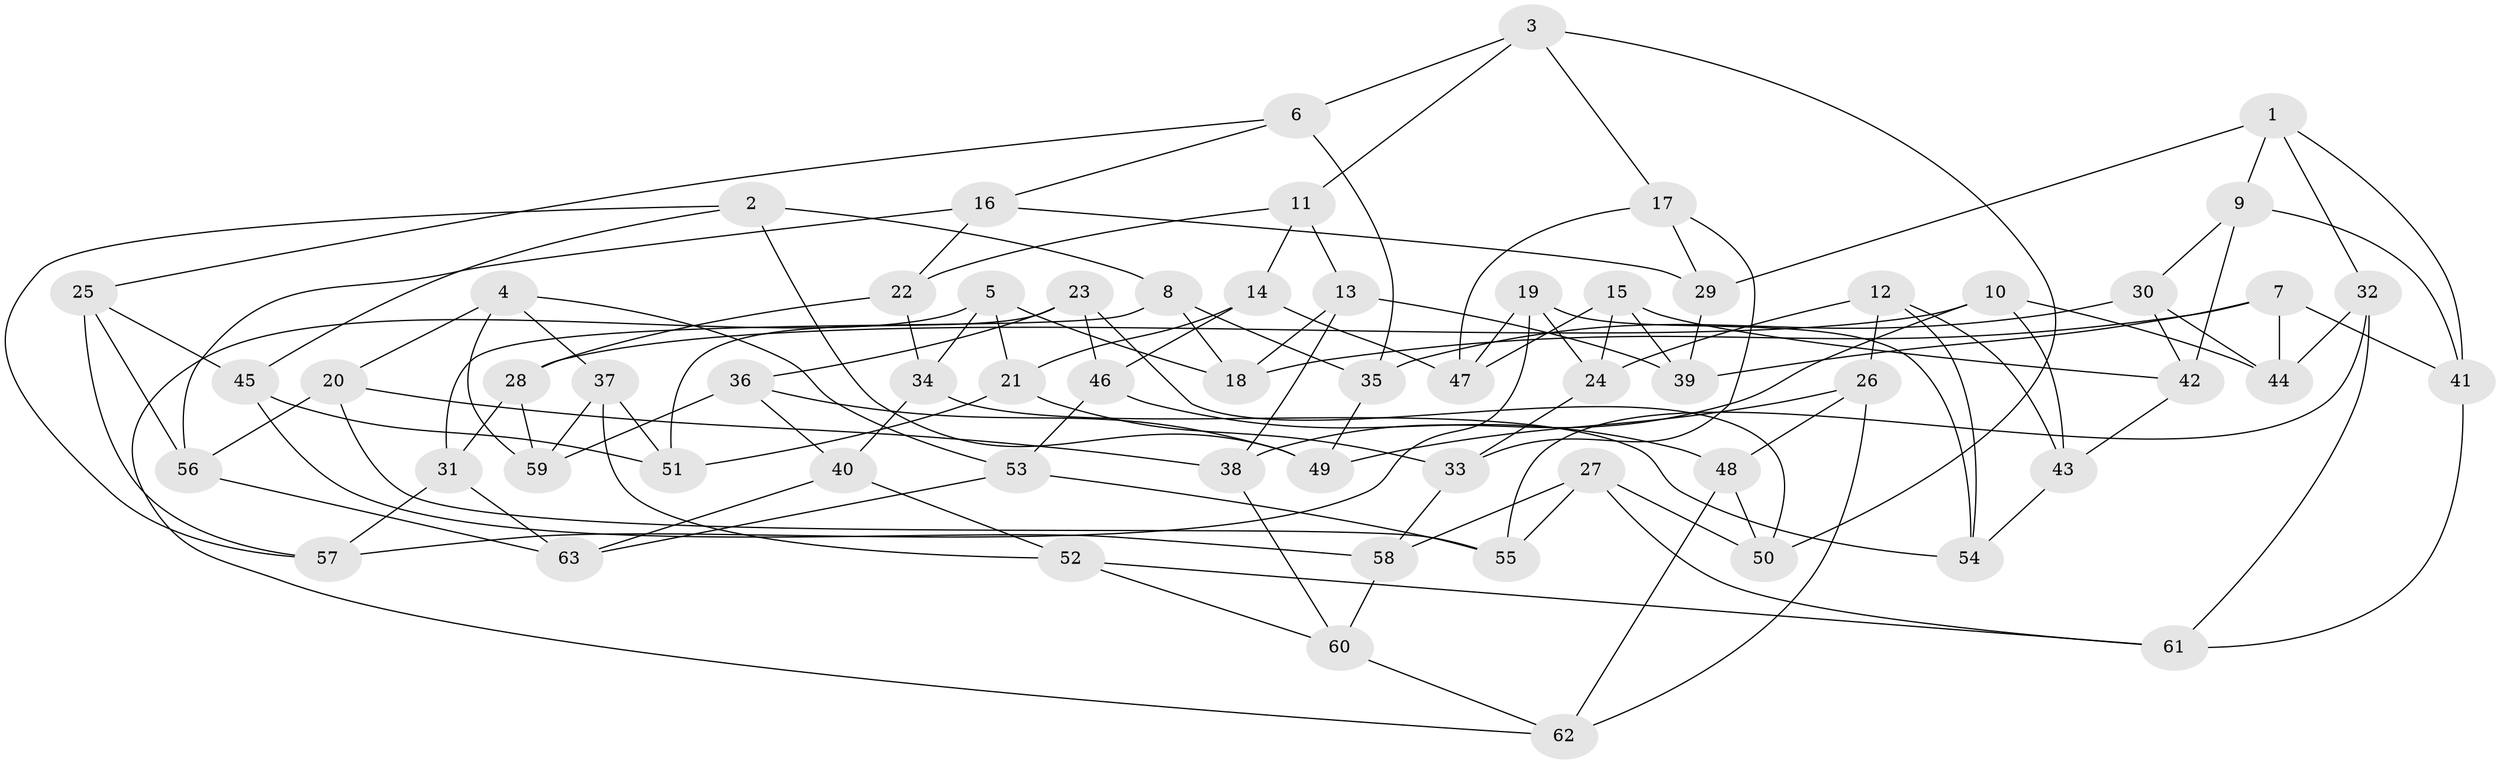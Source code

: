 // coarse degree distribution, {6: 0.2894736842105263, 4: 0.4473684210526316, 5: 0.21052631578947367, 3: 0.05263157894736842}
// Generated by graph-tools (version 1.1) at 2025/38/03/04/25 23:38:16]
// undirected, 63 vertices, 126 edges
graph export_dot {
  node [color=gray90,style=filled];
  1;
  2;
  3;
  4;
  5;
  6;
  7;
  8;
  9;
  10;
  11;
  12;
  13;
  14;
  15;
  16;
  17;
  18;
  19;
  20;
  21;
  22;
  23;
  24;
  25;
  26;
  27;
  28;
  29;
  30;
  31;
  32;
  33;
  34;
  35;
  36;
  37;
  38;
  39;
  40;
  41;
  42;
  43;
  44;
  45;
  46;
  47;
  48;
  49;
  50;
  51;
  52;
  53;
  54;
  55;
  56;
  57;
  58;
  59;
  60;
  61;
  62;
  63;
  1 -- 32;
  1 -- 41;
  1 -- 29;
  1 -- 9;
  2 -- 45;
  2 -- 57;
  2 -- 8;
  2 -- 49;
  3 -- 50;
  3 -- 17;
  3 -- 6;
  3 -- 11;
  4 -- 20;
  4 -- 53;
  4 -- 37;
  4 -- 59;
  5 -- 18;
  5 -- 62;
  5 -- 34;
  5 -- 21;
  6 -- 16;
  6 -- 25;
  6 -- 35;
  7 -- 18;
  7 -- 41;
  7 -- 44;
  7 -- 39;
  8 -- 18;
  8 -- 31;
  8 -- 35;
  9 -- 41;
  9 -- 30;
  9 -- 42;
  10 -- 38;
  10 -- 28;
  10 -- 43;
  10 -- 44;
  11 -- 22;
  11 -- 14;
  11 -- 13;
  12 -- 24;
  12 -- 43;
  12 -- 26;
  12 -- 54;
  13 -- 18;
  13 -- 38;
  13 -- 39;
  14 -- 46;
  14 -- 47;
  14 -- 21;
  15 -- 42;
  15 -- 47;
  15 -- 24;
  15 -- 39;
  16 -- 29;
  16 -- 56;
  16 -- 22;
  17 -- 29;
  17 -- 47;
  17 -- 33;
  19 -- 24;
  19 -- 57;
  19 -- 47;
  19 -- 54;
  20 -- 56;
  20 -- 38;
  20 -- 55;
  21 -- 51;
  21 -- 33;
  22 -- 28;
  22 -- 34;
  23 -- 36;
  23 -- 50;
  23 -- 51;
  23 -- 46;
  24 -- 33;
  25 -- 57;
  25 -- 45;
  25 -- 56;
  26 -- 48;
  26 -- 49;
  26 -- 62;
  27 -- 55;
  27 -- 50;
  27 -- 61;
  27 -- 58;
  28 -- 59;
  28 -- 31;
  29 -- 39;
  30 -- 35;
  30 -- 44;
  30 -- 42;
  31 -- 63;
  31 -- 57;
  32 -- 55;
  32 -- 61;
  32 -- 44;
  33 -- 58;
  34 -- 54;
  34 -- 40;
  35 -- 49;
  36 -- 40;
  36 -- 49;
  36 -- 59;
  37 -- 59;
  37 -- 52;
  37 -- 51;
  38 -- 60;
  40 -- 52;
  40 -- 63;
  41 -- 61;
  42 -- 43;
  43 -- 54;
  45 -- 51;
  45 -- 58;
  46 -- 48;
  46 -- 53;
  48 -- 62;
  48 -- 50;
  52 -- 60;
  52 -- 61;
  53 -- 55;
  53 -- 63;
  56 -- 63;
  58 -- 60;
  60 -- 62;
}
